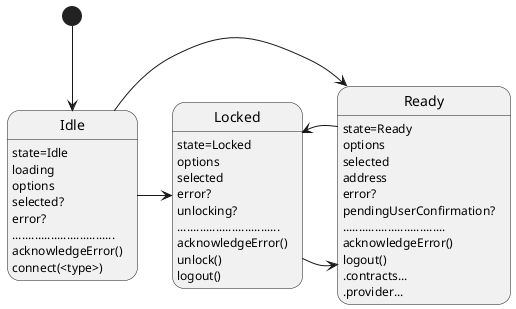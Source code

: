 @startuml
Idle: state=Idle
Idle: loading
Idle: options
Idle: selected?
Idle: error?
Idle: ................................
Idle: acknowledgeError()
Idle: connect(<type>)
Locked: state=Locked
Locked: options
Locked: selected
Locked: error?
Locked: unlocking?
Locked: ................................
Locked: acknowledgeError()
Locked: unlock()
Locked: logout()
Ready: state=Ready
Ready: options
Ready: selected
Ready: address
Ready: error?
Ready: pendingUserConfirmation?
Ready: ................................
Ready: acknowledgeError()
Ready: logout()
Ready: .contracts...
Ready: .provider...


[*] --> Idle
Idle -> Locked
Idle -> Ready
Locked -> Ready
Ready -> Locked
@enduml
